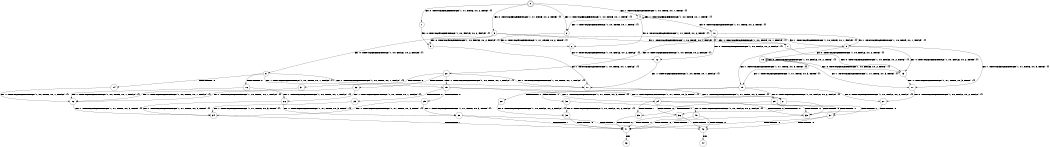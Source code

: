 digraph BCG {
size = "7, 10.5";
center = TRUE;
node [shape = circle];
0 [peripheries = 2];
0 -> 1 [label = "EX !0 !ATOMIC_EXCH_BRANCH (1, +1, TRUE, +0, 2, TRUE) !{}"];
0 -> 2 [label = "EX !1 !ATOMIC_EXCH_BRANCH (1, +0, TRUE, +0, 1, TRUE) !{}"];
0 -> 3 [label = "EX !0 !ATOMIC_EXCH_BRANCH (1, +1, TRUE, +0, 2, TRUE) !{}"];
0 -> 4 [label = "EX !1 !ATOMIC_EXCH_BRANCH (1, +0, TRUE, +0, 1, TRUE) !{}"];
1 -> 5 [label = "EX !0 !ATOMIC_EXCH_BRANCH (1, +0, FALSE, +0, 2, FALSE) !{}"];
2 -> 6 [label = "EX !0 !ATOMIC_EXCH_BRANCH (1, +1, TRUE, +0, 2, TRUE) !{}"];
3 -> 5 [label = "EX !0 !ATOMIC_EXCH_BRANCH (1, +0, FALSE, +0, 2, FALSE) !{}"];
3 -> 7 [label = "EX !1 !ATOMIC_EXCH_BRANCH (1, +0, TRUE, +0, 1, FALSE) !{}"];
3 -> 8 [label = "EX !0 !ATOMIC_EXCH_BRANCH (1, +0, FALSE, +0, 2, FALSE) !{}"];
3 -> 9 [label = "EX !1 !ATOMIC_EXCH_BRANCH (1, +0, TRUE, +0, 1, FALSE) !{}"];
4 -> 2 [label = "EX !1 !ATOMIC_EXCH_BRANCH (1, +0, TRUE, +0, 1, TRUE) !{}"];
4 -> 6 [label = "EX !0 !ATOMIC_EXCH_BRANCH (1, +1, TRUE, +0, 2, TRUE) !{}"];
4 -> 4 [label = "EX !1 !ATOMIC_EXCH_BRANCH (1, +0, TRUE, +0, 1, TRUE) !{}"];
4 -> 10 [label = "EX !0 !ATOMIC_EXCH_BRANCH (1, +1, TRUE, +0, 2, TRUE) !{}"];
5 -> 11 [label = "EX !1 !ATOMIC_EXCH_BRANCH (1, +0, TRUE, +0, 1, FALSE) !{}"];
6 -> 12 [label = "EX !0 !ATOMIC_EXCH_BRANCH (1, +0, FALSE, +0, 2, FALSE) !{}"];
7 -> 13 [label = "EX !0 !ATOMIC_EXCH_BRANCH (1, +0, FALSE, +0, 2, TRUE) !{}"];
8 -> 11 [label = "EX !1 !ATOMIC_EXCH_BRANCH (1, +0, TRUE, +0, 1, FALSE) !{}"];
8 -> 14 [label = "TERMINATE !0"];
8 -> 15 [label = "EX !1 !ATOMIC_EXCH_BRANCH (1, +0, TRUE, +0, 1, FALSE) !{}"];
8 -> 16 [label = "TERMINATE !0"];
9 -> 13 [label = "EX !0 !ATOMIC_EXCH_BRANCH (1, +0, FALSE, +0, 2, TRUE) !{}"];
9 -> 17 [label = "EX !1 !ATOMIC_EXCH_BRANCH (1, +1, TRUE, +0, 3, TRUE) !{}"];
9 -> 18 [label = "EX !0 !ATOMIC_EXCH_BRANCH (1, +0, FALSE, +0, 2, TRUE) !{}"];
9 -> 19 [label = "EX !1 !ATOMIC_EXCH_BRANCH (1, +1, TRUE, +0, 3, TRUE) !{}"];
10 -> 12 [label = "EX !0 !ATOMIC_EXCH_BRANCH (1, +0, FALSE, +0, 2, FALSE) !{}"];
10 -> 7 [label = "EX !1 !ATOMIC_EXCH_BRANCH (1, +0, TRUE, +0, 1, FALSE) !{}"];
10 -> 20 [label = "EX !0 !ATOMIC_EXCH_BRANCH (1, +0, FALSE, +0, 2, FALSE) !{}"];
10 -> 9 [label = "EX !1 !ATOMIC_EXCH_BRANCH (1, +0, TRUE, +0, 1, FALSE) !{}"];
11 -> 21 [label = "EX !1 !ATOMIC_EXCH_BRANCH (1, +1, TRUE, +0, 3, TRUE) !{}"];
12 -> 11 [label = "EX !1 !ATOMIC_EXCH_BRANCH (1, +0, TRUE, +0, 1, FALSE) !{}"];
13 -> 17 [label = "EX !1 !ATOMIC_EXCH_BRANCH (1, +1, TRUE, +0, 3, TRUE) !{}"];
14 -> 22 [label = "EX !1 !ATOMIC_EXCH_BRANCH (1, +0, TRUE, +0, 1, FALSE) !{}"];
15 -> 21 [label = "EX !1 !ATOMIC_EXCH_BRANCH (1, +1, TRUE, +0, 3, TRUE) !{}"];
15 -> 23 [label = "TERMINATE !0"];
15 -> 24 [label = "EX !1 !ATOMIC_EXCH_BRANCH (1, +1, TRUE, +0, 3, TRUE) !{}"];
15 -> 25 [label = "TERMINATE !0"];
16 -> 22 [label = "EX !1 !ATOMIC_EXCH_BRANCH (1, +0, TRUE, +0, 1, FALSE) !{}"];
16 -> 26 [label = "EX !1 !ATOMIC_EXCH_BRANCH (1, +0, TRUE, +0, 1, FALSE) !{}"];
17 -> 27 [label = "EX !0 !ATOMIC_EXCH_BRANCH (1, +0, FALSE, +0, 2, FALSE) !{}"];
18 -> 13 [label = "EX !0 !ATOMIC_EXCH_BRANCH (1, +0, FALSE, +0, 2, TRUE) !{}"];
18 -> 17 [label = "EX !1 !ATOMIC_EXCH_BRANCH (1, +1, TRUE, +0, 3, TRUE) !{}"];
18 -> 18 [label = "EX !0 !ATOMIC_EXCH_BRANCH (1, +0, FALSE, +0, 2, TRUE) !{}"];
18 -> 19 [label = "EX !1 !ATOMIC_EXCH_BRANCH (1, +1, TRUE, +0, 3, TRUE) !{}"];
19 -> 27 [label = "EX !0 !ATOMIC_EXCH_BRANCH (1, +0, FALSE, +0, 2, FALSE) !{}"];
19 -> 28 [label = "TERMINATE !1"];
19 -> 29 [label = "EX !0 !ATOMIC_EXCH_BRANCH (1, +0, FALSE, +0, 2, FALSE) !{}"];
19 -> 30 [label = "TERMINATE !1"];
20 -> 11 [label = "EX !1 !ATOMIC_EXCH_BRANCH (1, +0, TRUE, +0, 1, FALSE) !{}"];
20 -> 31 [label = "TERMINATE !0"];
20 -> 15 [label = "EX !1 !ATOMIC_EXCH_BRANCH (1, +0, TRUE, +0, 1, FALSE) !{}"];
20 -> 32 [label = "TERMINATE !0"];
21 -> 33 [label = "TERMINATE !0"];
22 -> 34 [label = "EX !1 !ATOMIC_EXCH_BRANCH (1, +1, TRUE, +0, 3, TRUE) !{}"];
23 -> 34 [label = "EX !1 !ATOMIC_EXCH_BRANCH (1, +1, TRUE, +0, 3, TRUE) !{}"];
24 -> 33 [label = "TERMINATE !0"];
24 -> 35 [label = "TERMINATE !1"];
24 -> 36 [label = "TERMINATE !0"];
24 -> 37 [label = "TERMINATE !1"];
25 -> 34 [label = "EX !1 !ATOMIC_EXCH_BRANCH (1, +1, TRUE, +0, 3, TRUE) !{}"];
25 -> 38 [label = "EX !1 !ATOMIC_EXCH_BRANCH (1, +1, TRUE, +0, 3, TRUE) !{}"];
26 -> 34 [label = "EX !1 !ATOMIC_EXCH_BRANCH (1, +1, TRUE, +0, 3, TRUE) !{}"];
26 -> 38 [label = "EX !1 !ATOMIC_EXCH_BRANCH (1, +1, TRUE, +0, 3, TRUE) !{}"];
27 -> 33 [label = "TERMINATE !0"];
28 -> 39 [label = "EX !0 !ATOMIC_EXCH_BRANCH (1, +0, FALSE, +0, 2, FALSE) !{}"];
29 -> 33 [label = "TERMINATE !0"];
29 -> 35 [label = "TERMINATE !1"];
29 -> 36 [label = "TERMINATE !0"];
29 -> 37 [label = "TERMINATE !1"];
30 -> 39 [label = "EX !0 !ATOMIC_EXCH_BRANCH (1, +0, FALSE, +0, 2, FALSE) !{}"];
30 -> 40 [label = "EX !0 !ATOMIC_EXCH_BRANCH (1, +0, FALSE, +0, 2, FALSE) !{}"];
31 -> 22 [label = "EX !1 !ATOMIC_EXCH_BRANCH (1, +0, TRUE, +0, 1, FALSE) !{}"];
32 -> 22 [label = "EX !1 !ATOMIC_EXCH_BRANCH (1, +0, TRUE, +0, 1, FALSE) !{}"];
32 -> 26 [label = "EX !1 !ATOMIC_EXCH_BRANCH (1, +0, TRUE, +0, 1, FALSE) !{}"];
33 -> 41 [label = "TERMINATE !1"];
34 -> 41 [label = "TERMINATE !1"];
35 -> 41 [label = "TERMINATE !0"];
36 -> 41 [label = "TERMINATE !1"];
36 -> 42 [label = "TERMINATE !1"];
37 -> 41 [label = "TERMINATE !0"];
37 -> 42 [label = "TERMINATE !0"];
38 -> 41 [label = "TERMINATE !1"];
38 -> 42 [label = "TERMINATE !1"];
39 -> 41 [label = "TERMINATE !0"];
40 -> 41 [label = "TERMINATE !0"];
40 -> 42 [label = "TERMINATE !0"];
41 -> 43 [label = "exit"];
42 -> 44 [label = "exit"];
}
